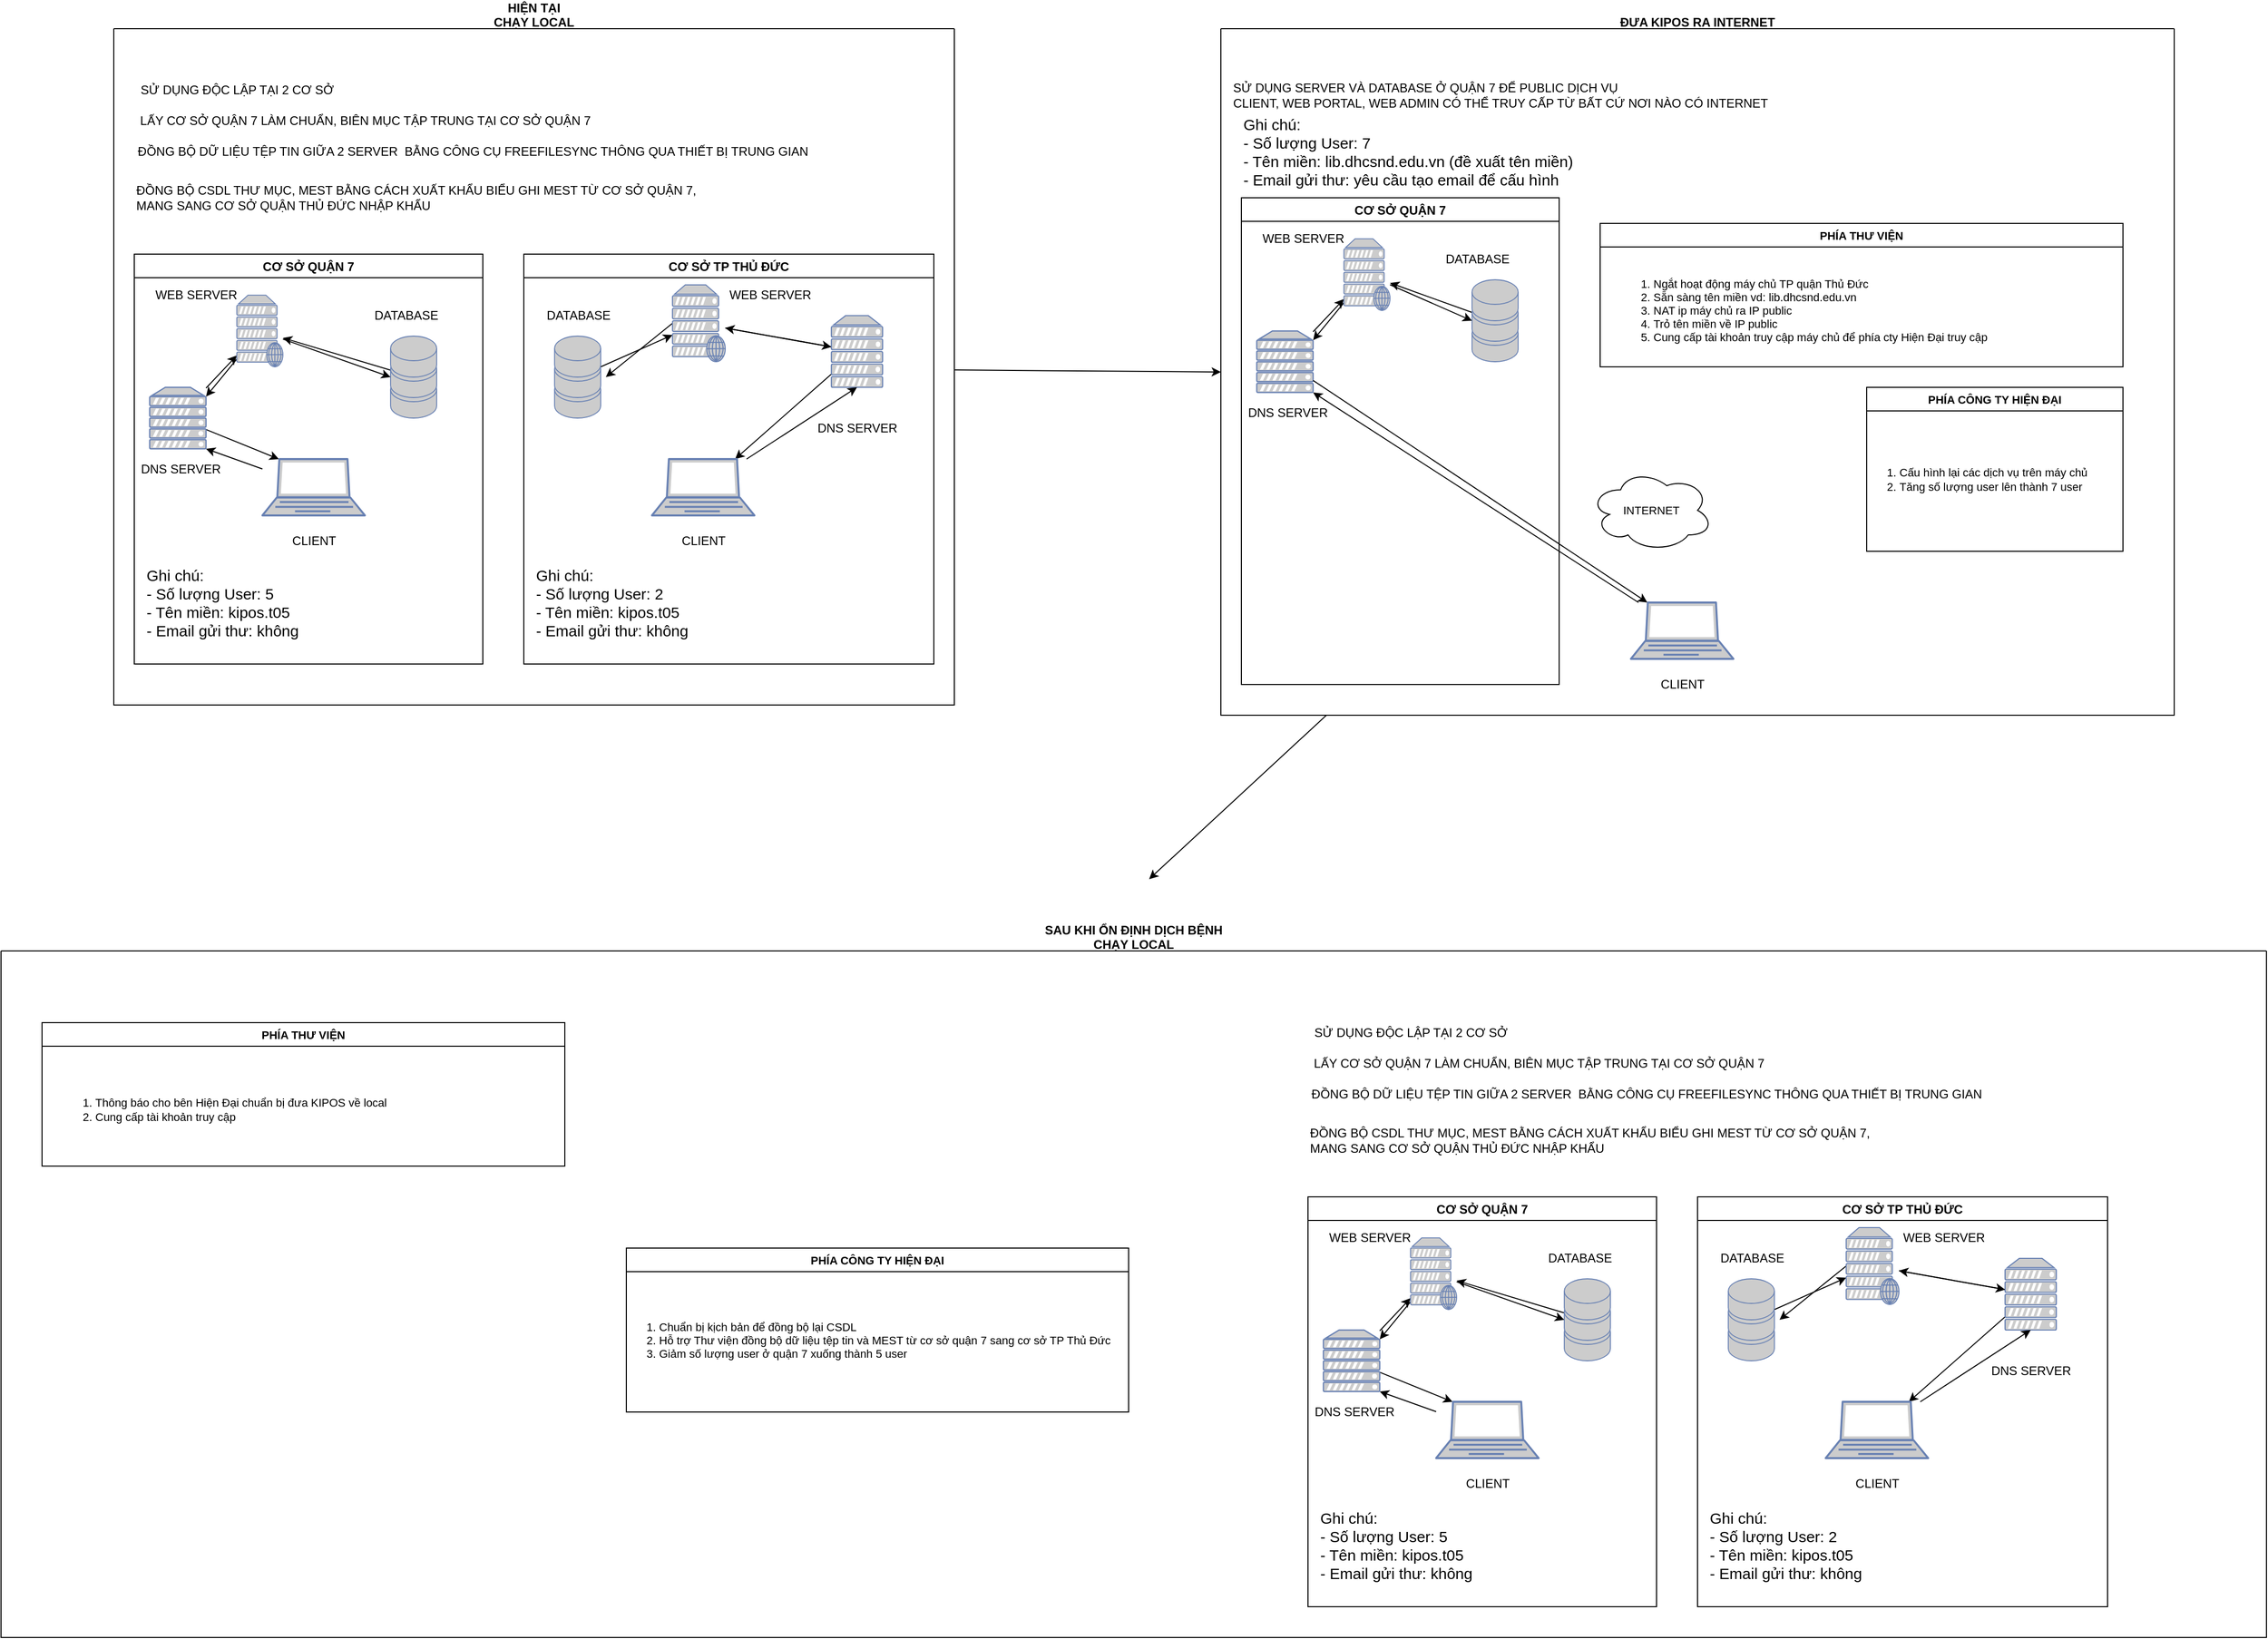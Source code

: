 <mxfile version="14.9.0" type="github">
  <diagram name="Page-1" id="2a216829-ef6e-dabb-86c1-c78162f3ba2b">
    <mxGraphModel dx="3460" dy="1930" grid="1" gridSize="10" guides="1" tooltips="1" connect="1" arrows="1" fold="1" page="1" pageScale="1" pageWidth="2336" pageHeight="1654" background="none" math="0" shadow="0">
      <root>
        <mxCell id="0" />
        <mxCell id="1" parent="0" />
        <mxCell id="NUjjfqa_huzqdR6QL24O-115" style="edgeStyle=none;rounded=0;orthogonalLoop=1;jettySize=auto;html=1;fontSize=11;entryX=0;entryY=0.5;entryDx=0;entryDy=0;" edge="1" parent="1" source="NUjjfqa_huzqdR6QL24O-2" target="NUjjfqa_huzqdR6QL24O-3">
          <mxGeometry relative="1" as="geometry">
            <mxPoint x="1170" y="530" as="targetPoint" />
          </mxGeometry>
        </mxCell>
        <mxCell id="NUjjfqa_huzqdR6QL24O-2" value="HIỆN TẠI&#xa;CHẠY LOCAL&#xa;&#xa;" style="swimlane;startSize=0;" vertex="1" parent="1">
          <mxGeometry x="140" y="70" width="820" height="660" as="geometry" />
        </mxCell>
        <mxCell id="NUjjfqa_huzqdR6QL24O-6" value="CƠ SỞ QUẬN 7" style="swimlane;" vertex="1" parent="NUjjfqa_huzqdR6QL24O-2">
          <mxGeometry x="20" y="220" width="340" height="400" as="geometry" />
        </mxCell>
        <mxCell id="NUjjfqa_huzqdR6QL24O-15" style="edgeStyle=none;rounded=0;orthogonalLoop=1;jettySize=auto;html=1;" edge="1" parent="NUjjfqa_huzqdR6QL24O-6" source="NUjjfqa_huzqdR6QL24O-9" target="NUjjfqa_huzqdR6QL24O-36">
          <mxGeometry relative="1" as="geometry" />
        </mxCell>
        <mxCell id="NUjjfqa_huzqdR6QL24O-9" value="" style="fontColor=#0066CC;verticalAlign=top;verticalLabelPosition=bottom;labelPosition=center;align=center;html=1;outlineConnect=0;fillColor=#CCCCCC;strokeColor=#6881B3;gradientColor=none;gradientDirection=north;strokeWidth=2;shape=mxgraph.networks.storage;" vertex="1" parent="NUjjfqa_huzqdR6QL24O-6">
          <mxGeometry x="250" y="80" width="45" height="80" as="geometry" />
        </mxCell>
        <mxCell id="NUjjfqa_huzqdR6QL24O-14" style="edgeStyle=none;rounded=0;orthogonalLoop=1;jettySize=auto;html=1;entryX=0;entryY=0.5;entryDx=0;entryDy=0;entryPerimeter=0;" edge="1" parent="NUjjfqa_huzqdR6QL24O-6" source="NUjjfqa_huzqdR6QL24O-36" target="NUjjfqa_huzqdR6QL24O-9">
          <mxGeometry relative="1" as="geometry" />
        </mxCell>
        <mxCell id="NUjjfqa_huzqdR6QL24O-16" style="edgeStyle=none;rounded=0;orthogonalLoop=1;jettySize=auto;html=1;entryX=0.16;entryY=0;entryDx=0;entryDy=0;entryPerimeter=0;" edge="1" parent="NUjjfqa_huzqdR6QL24O-6" source="NUjjfqa_huzqdR6QL24O-11" target="NUjjfqa_huzqdR6QL24O-13">
          <mxGeometry relative="1" as="geometry" />
        </mxCell>
        <mxCell id="NUjjfqa_huzqdR6QL24O-37" style="edgeStyle=none;rounded=0;orthogonalLoop=1;jettySize=auto;html=1;" edge="1" parent="NUjjfqa_huzqdR6QL24O-6" source="NUjjfqa_huzqdR6QL24O-11" target="NUjjfqa_huzqdR6QL24O-36">
          <mxGeometry relative="1" as="geometry" />
        </mxCell>
        <mxCell id="NUjjfqa_huzqdR6QL24O-11" value="" style="fontColor=#0066CC;verticalAlign=top;verticalLabelPosition=bottom;labelPosition=center;align=center;html=1;outlineConnect=0;fillColor=#CCCCCC;strokeColor=#6881B3;gradientColor=none;gradientDirection=north;strokeWidth=2;shape=mxgraph.networks.server;" vertex="1" parent="NUjjfqa_huzqdR6QL24O-6">
          <mxGeometry x="15" y="130" width="55" height="60" as="geometry" />
        </mxCell>
        <mxCell id="NUjjfqa_huzqdR6QL24O-17" style="edgeStyle=none;rounded=0;orthogonalLoop=1;jettySize=auto;html=1;entryX=1;entryY=1;entryDx=0;entryDy=0;entryPerimeter=0;" edge="1" parent="NUjjfqa_huzqdR6QL24O-6" source="NUjjfqa_huzqdR6QL24O-13" target="NUjjfqa_huzqdR6QL24O-11">
          <mxGeometry relative="1" as="geometry" />
        </mxCell>
        <mxCell id="NUjjfqa_huzqdR6QL24O-13" value="" style="fontColor=#0066CC;verticalAlign=top;verticalLabelPosition=bottom;labelPosition=center;align=center;html=1;outlineConnect=0;fillColor=#CCCCCC;strokeColor=#6881B3;gradientColor=none;gradientDirection=north;strokeWidth=2;shape=mxgraph.networks.laptop;" vertex="1" parent="NUjjfqa_huzqdR6QL24O-6">
          <mxGeometry x="125" y="200" width="100" height="55" as="geometry" />
        </mxCell>
        <mxCell id="NUjjfqa_huzqdR6QL24O-18" value="DNS SERVER" style="text;html=1;align=center;verticalAlign=middle;resizable=0;points=[];autosize=1;strokeColor=none;" vertex="1" parent="NUjjfqa_huzqdR6QL24O-6">
          <mxGeometry y="200" width="90" height="20" as="geometry" />
        </mxCell>
        <mxCell id="NUjjfqa_huzqdR6QL24O-19" value="DATABASE" style="text;html=1;align=center;verticalAlign=middle;resizable=0;points=[];autosize=1;strokeColor=none;" vertex="1" parent="NUjjfqa_huzqdR6QL24O-6">
          <mxGeometry x="225" y="50" width="80" height="20" as="geometry" />
        </mxCell>
        <mxCell id="NUjjfqa_huzqdR6QL24O-20" value="CLIENT" style="text;html=1;align=center;verticalAlign=middle;resizable=0;points=[];autosize=1;strokeColor=none;" vertex="1" parent="NUjjfqa_huzqdR6QL24O-6">
          <mxGeometry x="145" y="270" width="60" height="20" as="geometry" />
        </mxCell>
        <mxCell id="NUjjfqa_huzqdR6QL24O-21" value="&lt;font style=&quot;font-size: 15px&quot;&gt;Ghi chú:&lt;br&gt;- Số lượng User: 5&lt;br&gt;- Tên miền: kipos.t05&lt;br&gt;- Email gửi thư: không&lt;/font&gt;" style="text;html=1;align=left;verticalAlign=middle;resizable=0;points=[];autosize=1;strokeColor=none;" vertex="1" parent="NUjjfqa_huzqdR6QL24O-6">
          <mxGeometry x="10" y="310" width="160" height="60" as="geometry" />
        </mxCell>
        <mxCell id="NUjjfqa_huzqdR6QL24O-38" style="edgeStyle=none;rounded=0;orthogonalLoop=1;jettySize=auto;html=1;entryX=1;entryY=0.15;entryDx=0;entryDy=0;entryPerimeter=0;" edge="1" parent="NUjjfqa_huzqdR6QL24O-6" source="NUjjfqa_huzqdR6QL24O-36" target="NUjjfqa_huzqdR6QL24O-11">
          <mxGeometry relative="1" as="geometry" />
        </mxCell>
        <mxCell id="NUjjfqa_huzqdR6QL24O-36" value="" style="fontColor=#0066CC;verticalAlign=top;verticalLabelPosition=bottom;labelPosition=center;align=center;html=1;outlineConnect=0;fillColor=#CCCCCC;strokeColor=#6881B3;gradientColor=none;gradientDirection=north;strokeWidth=2;shape=mxgraph.networks.web_server;" vertex="1" parent="NUjjfqa_huzqdR6QL24O-6">
          <mxGeometry x="100" y="40" width="45" height="70" as="geometry" />
        </mxCell>
        <mxCell id="NUjjfqa_huzqdR6QL24O-39" value="WEB SERVER" style="text;html=1;align=center;verticalAlign=middle;resizable=0;points=[];autosize=1;strokeColor=none;" vertex="1" parent="NUjjfqa_huzqdR6QL24O-6">
          <mxGeometry x="10" y="30" width="100" height="20" as="geometry" />
        </mxCell>
        <mxCell id="NUjjfqa_huzqdR6QL24O-22" value="CƠ SỞ TP THỦ ĐỨC" style="swimlane;" vertex="1" parent="NUjjfqa_huzqdR6QL24O-2">
          <mxGeometry x="400" y="220" width="400" height="400" as="geometry" />
        </mxCell>
        <mxCell id="NUjjfqa_huzqdR6QL24O-34" style="edgeStyle=none;rounded=0;orthogonalLoop=1;jettySize=auto;html=1;" edge="1" parent="NUjjfqa_huzqdR6QL24O-22" source="NUjjfqa_huzqdR6QL24O-24" target="NUjjfqa_huzqdR6QL24O-41">
          <mxGeometry relative="1" as="geometry" />
        </mxCell>
        <mxCell id="NUjjfqa_huzqdR6QL24O-24" value="" style="fontColor=#0066CC;verticalAlign=top;verticalLabelPosition=bottom;labelPosition=center;align=center;html=1;outlineConnect=0;fillColor=#CCCCCC;strokeColor=#6881B3;gradientColor=none;gradientDirection=north;strokeWidth=2;shape=mxgraph.networks.storage;" vertex="1" parent="NUjjfqa_huzqdR6QL24O-22">
          <mxGeometry x="30" y="80" width="45" height="80" as="geometry" />
        </mxCell>
        <mxCell id="NUjjfqa_huzqdR6QL24O-25" style="edgeStyle=none;rounded=0;orthogonalLoop=1;jettySize=auto;html=1;exitX=0;exitY=0.5;exitDx=0;exitDy=0;exitPerimeter=0;" edge="1" parent="NUjjfqa_huzqdR6QL24O-22" source="NUjjfqa_huzqdR6QL24O-41">
          <mxGeometry relative="1" as="geometry">
            <mxPoint x="80" y="120" as="targetPoint" />
          </mxGeometry>
        </mxCell>
        <mxCell id="NUjjfqa_huzqdR6QL24O-26" style="edgeStyle=none;rounded=0;orthogonalLoop=1;jettySize=auto;html=1;" edge="1" parent="NUjjfqa_huzqdR6QL24O-22" source="NUjjfqa_huzqdR6QL24O-27" target="NUjjfqa_huzqdR6QL24O-29">
          <mxGeometry relative="1" as="geometry" />
        </mxCell>
        <mxCell id="NUjjfqa_huzqdR6QL24O-43" style="edgeStyle=none;rounded=0;orthogonalLoop=1;jettySize=auto;html=1;" edge="1" parent="NUjjfqa_huzqdR6QL24O-22" source="NUjjfqa_huzqdR6QL24O-27" target="NUjjfqa_huzqdR6QL24O-41">
          <mxGeometry relative="1" as="geometry" />
        </mxCell>
        <mxCell id="NUjjfqa_huzqdR6QL24O-27" value="" style="fontColor=#0066CC;verticalAlign=top;verticalLabelPosition=bottom;labelPosition=center;align=center;html=1;outlineConnect=0;fillColor=#CCCCCC;strokeColor=#6881B3;gradientColor=none;gradientDirection=north;strokeWidth=2;shape=mxgraph.networks.server;" vertex="1" parent="NUjjfqa_huzqdR6QL24O-22">
          <mxGeometry x="300" y="60" width="50" height="70" as="geometry" />
        </mxCell>
        <mxCell id="NUjjfqa_huzqdR6QL24O-28" style="edgeStyle=none;rounded=0;orthogonalLoop=1;jettySize=auto;html=1;entryX=0.5;entryY=1;entryDx=0;entryDy=0;entryPerimeter=0;" edge="1" parent="NUjjfqa_huzqdR6QL24O-22" source="NUjjfqa_huzqdR6QL24O-29" target="NUjjfqa_huzqdR6QL24O-27">
          <mxGeometry relative="1" as="geometry" />
        </mxCell>
        <mxCell id="NUjjfqa_huzqdR6QL24O-29" value="" style="fontColor=#0066CC;verticalAlign=top;verticalLabelPosition=bottom;labelPosition=center;align=center;html=1;outlineConnect=0;fillColor=#CCCCCC;strokeColor=#6881B3;gradientColor=none;gradientDirection=north;strokeWidth=2;shape=mxgraph.networks.laptop;" vertex="1" parent="NUjjfqa_huzqdR6QL24O-22">
          <mxGeometry x="125" y="200" width="100" height="55" as="geometry" />
        </mxCell>
        <mxCell id="NUjjfqa_huzqdR6QL24O-30" value="DNS SERVER" style="text;html=1;align=center;verticalAlign=middle;resizable=0;points=[];autosize=1;strokeColor=none;" vertex="1" parent="NUjjfqa_huzqdR6QL24O-22">
          <mxGeometry x="280" y="160" width="90" height="20" as="geometry" />
        </mxCell>
        <mxCell id="NUjjfqa_huzqdR6QL24O-31" value="DATABASE" style="text;html=1;align=center;verticalAlign=middle;resizable=0;points=[];autosize=1;strokeColor=none;" vertex="1" parent="NUjjfqa_huzqdR6QL24O-22">
          <mxGeometry x="12.5" y="50" width="80" height="20" as="geometry" />
        </mxCell>
        <mxCell id="NUjjfqa_huzqdR6QL24O-32" value="CLIENT" style="text;html=1;align=center;verticalAlign=middle;resizable=0;points=[];autosize=1;strokeColor=none;" vertex="1" parent="NUjjfqa_huzqdR6QL24O-22">
          <mxGeometry x="145" y="270" width="60" height="20" as="geometry" />
        </mxCell>
        <mxCell id="NUjjfqa_huzqdR6QL24O-33" value="&lt;font style=&quot;font-size: 15px&quot;&gt;Ghi chú:&lt;br&gt;- Số lượng User: 2&lt;br&gt;- Tên miền: kipos.t05&lt;br&gt;- Email gửi thư: không&lt;/font&gt;" style="text;html=1;align=left;verticalAlign=middle;resizable=0;points=[];autosize=1;strokeColor=none;" vertex="1" parent="NUjjfqa_huzqdR6QL24O-22">
          <mxGeometry x="10" y="310" width="160" height="60" as="geometry" />
        </mxCell>
        <mxCell id="NUjjfqa_huzqdR6QL24O-42" style="edgeStyle=none;rounded=0;orthogonalLoop=1;jettySize=auto;html=1;" edge="1" parent="NUjjfqa_huzqdR6QL24O-22" source="NUjjfqa_huzqdR6QL24O-41" target="NUjjfqa_huzqdR6QL24O-27">
          <mxGeometry relative="1" as="geometry" />
        </mxCell>
        <mxCell id="NUjjfqa_huzqdR6QL24O-41" value="" style="fontColor=#0066CC;verticalAlign=top;verticalLabelPosition=bottom;labelPosition=center;align=center;html=1;outlineConnect=0;fillColor=#CCCCCC;strokeColor=#6881B3;gradientColor=none;gradientDirection=north;strokeWidth=2;shape=mxgraph.networks.web_server;" vertex="1" parent="NUjjfqa_huzqdR6QL24O-22">
          <mxGeometry x="145" y="30" width="51.5" height="75" as="geometry" />
        </mxCell>
        <mxCell id="NUjjfqa_huzqdR6QL24O-44" value="WEB SERVER" style="text;html=1;align=center;verticalAlign=middle;resizable=0;points=[];autosize=1;strokeColor=none;" vertex="1" parent="NUjjfqa_huzqdR6QL24O-22">
          <mxGeometry x="190" y="30" width="100" height="20" as="geometry" />
        </mxCell>
        <mxCell id="NUjjfqa_huzqdR6QL24O-35" value="SỬ DỤNG ĐỘC LẬP TẠI 2 CƠ SỞ" style="text;html=1;align=center;verticalAlign=middle;resizable=0;points=[];autosize=1;strokeColor=none;" vertex="1" parent="NUjjfqa_huzqdR6QL24O-2">
          <mxGeometry x="20" y="50" width="200" height="20" as="geometry" />
        </mxCell>
        <mxCell id="NUjjfqa_huzqdR6QL24O-45" value="ĐỒNG BỘ DỮ LIỆU TỆP TIN GIỮA 2 SERVER&amp;nbsp; BẰNG CÔNG CỤ FREEFILESYNC THÔNG QUA THIẾT BỊ TRUNG GIAN" style="text;html=1;align=center;verticalAlign=middle;resizable=0;points=[];autosize=1;strokeColor=none;" vertex="1" parent="NUjjfqa_huzqdR6QL24O-2">
          <mxGeometry x="15" y="110" width="670" height="20" as="geometry" />
        </mxCell>
        <mxCell id="NUjjfqa_huzqdR6QL24O-49" value="LẤY CƠ SỞ QUẬN 7 LÀM CHUẨN, BIÊN MỤC TẬP TRUNG TẠI CƠ SỞ QUẬN 7" style="text;html=1;align=center;verticalAlign=middle;resizable=0;points=[];autosize=1;strokeColor=none;" vertex="1" parent="NUjjfqa_huzqdR6QL24O-2">
          <mxGeometry x="20" y="80" width="450" height="20" as="geometry" />
        </mxCell>
        <mxCell id="NUjjfqa_huzqdR6QL24O-46" value="ĐỒNG BỘ CSDL THƯ MỤC, MEST BẰNG CÁCH XUẤT KHẨU BIỂU GHI MEST TỪ CƠ SỞ QUẬN 7,&lt;br&gt;MANG SANG CƠ SỞ QUẬN THỦ ĐỨC NHẬP KHẨU" style="text;html=1;align=left;verticalAlign=middle;resizable=0;points=[];autosize=1;strokeColor=none;" vertex="1" parent="NUjjfqa_huzqdR6QL24O-2">
          <mxGeometry x="20" y="150" width="560" height="30" as="geometry" />
        </mxCell>
        <mxCell id="NUjjfqa_huzqdR6QL24O-116" style="edgeStyle=none;rounded=0;orthogonalLoop=1;jettySize=auto;html=1;fontSize=11;" edge="1" parent="1" source="NUjjfqa_huzqdR6QL24O-3">
          <mxGeometry relative="1" as="geometry">
            <mxPoint x="1150" y="900" as="targetPoint" />
          </mxGeometry>
        </mxCell>
        <mxCell id="NUjjfqa_huzqdR6QL24O-3" value="ĐƯA KIPOS RA INTERNET&#xa;" style="swimlane;startSize=0;" vertex="1" parent="1">
          <mxGeometry x="1220" y="70" width="930" height="670" as="geometry" />
        </mxCell>
        <mxCell id="NUjjfqa_huzqdR6QL24O-50" value="SỬ DỤNG SERVER VÀ DATABASE Ở QUẬN 7 ĐỂ PUBLIC DỊCH VỤ&lt;br&gt;CLIENT, WEB PORTAL, WEB ADMIN CÓ THỂ TRUY CẤP TỪ BẤT CỨ NƠI NÀO CÓ INTERNET" style="text;html=1;align=left;verticalAlign=middle;resizable=0;points=[];autosize=1;strokeColor=none;" vertex="1" parent="NUjjfqa_huzqdR6QL24O-3">
          <mxGeometry x="10" y="50" width="540" height="30" as="geometry" />
        </mxCell>
        <mxCell id="NUjjfqa_huzqdR6QL24O-51" value="CƠ SỞ QUẬN 7" style="swimlane;" vertex="1" parent="NUjjfqa_huzqdR6QL24O-3">
          <mxGeometry x="20" y="165" width="310" height="475" as="geometry" />
        </mxCell>
        <mxCell id="NUjjfqa_huzqdR6QL24O-52" style="edgeStyle=none;rounded=0;orthogonalLoop=1;jettySize=auto;html=1;" edge="1" parent="NUjjfqa_huzqdR6QL24O-51" source="NUjjfqa_huzqdR6QL24O-53" target="NUjjfqa_huzqdR6QL24O-65">
          <mxGeometry relative="1" as="geometry" />
        </mxCell>
        <mxCell id="NUjjfqa_huzqdR6QL24O-53" value="" style="fontColor=#0066CC;verticalAlign=top;verticalLabelPosition=bottom;labelPosition=center;align=center;html=1;outlineConnect=0;fillColor=#CCCCCC;strokeColor=#6881B3;gradientColor=none;gradientDirection=north;strokeWidth=2;shape=mxgraph.networks.storage;" vertex="1" parent="NUjjfqa_huzqdR6QL24O-51">
          <mxGeometry x="225" y="80" width="45" height="80" as="geometry" />
        </mxCell>
        <mxCell id="NUjjfqa_huzqdR6QL24O-54" style="edgeStyle=none;rounded=0;orthogonalLoop=1;jettySize=auto;html=1;entryX=0;entryY=0.5;entryDx=0;entryDy=0;entryPerimeter=0;" edge="1" parent="NUjjfqa_huzqdR6QL24O-51" source="NUjjfqa_huzqdR6QL24O-65" target="NUjjfqa_huzqdR6QL24O-53">
          <mxGeometry relative="1" as="geometry" />
        </mxCell>
        <mxCell id="NUjjfqa_huzqdR6QL24O-56" style="edgeStyle=none;rounded=0;orthogonalLoop=1;jettySize=auto;html=1;" edge="1" parent="NUjjfqa_huzqdR6QL24O-51" source="NUjjfqa_huzqdR6QL24O-57" target="NUjjfqa_huzqdR6QL24O-65">
          <mxGeometry relative="1" as="geometry" />
        </mxCell>
        <mxCell id="NUjjfqa_huzqdR6QL24O-57" value="" style="fontColor=#0066CC;verticalAlign=top;verticalLabelPosition=bottom;labelPosition=center;align=center;html=1;outlineConnect=0;fillColor=#CCCCCC;strokeColor=#6881B3;gradientColor=none;gradientDirection=north;strokeWidth=2;shape=mxgraph.networks.server;" vertex="1" parent="NUjjfqa_huzqdR6QL24O-51">
          <mxGeometry x="15" y="130" width="55" height="60" as="geometry" />
        </mxCell>
        <mxCell id="NUjjfqa_huzqdR6QL24O-60" value="DNS SERVER" style="text;html=1;align=center;verticalAlign=middle;resizable=0;points=[];autosize=1;strokeColor=none;" vertex="1" parent="NUjjfqa_huzqdR6QL24O-51">
          <mxGeometry y="200" width="90" height="20" as="geometry" />
        </mxCell>
        <mxCell id="NUjjfqa_huzqdR6QL24O-61" value="DATABASE" style="text;html=1;align=center;verticalAlign=middle;resizable=0;points=[];autosize=1;strokeColor=none;" vertex="1" parent="NUjjfqa_huzqdR6QL24O-51">
          <mxGeometry x="190" y="50" width="80" height="20" as="geometry" />
        </mxCell>
        <mxCell id="NUjjfqa_huzqdR6QL24O-64" style="edgeStyle=none;rounded=0;orthogonalLoop=1;jettySize=auto;html=1;entryX=1;entryY=0.15;entryDx=0;entryDy=0;entryPerimeter=0;" edge="1" parent="NUjjfqa_huzqdR6QL24O-51" source="NUjjfqa_huzqdR6QL24O-65" target="NUjjfqa_huzqdR6QL24O-57">
          <mxGeometry relative="1" as="geometry" />
        </mxCell>
        <mxCell id="NUjjfqa_huzqdR6QL24O-65" value="" style="fontColor=#0066CC;verticalAlign=top;verticalLabelPosition=bottom;labelPosition=center;align=center;html=1;outlineConnect=0;fillColor=#CCCCCC;strokeColor=#6881B3;gradientColor=none;gradientDirection=north;strokeWidth=2;shape=mxgraph.networks.web_server;" vertex="1" parent="NUjjfqa_huzqdR6QL24O-51">
          <mxGeometry x="100" y="40" width="45" height="70" as="geometry" />
        </mxCell>
        <mxCell id="NUjjfqa_huzqdR6QL24O-66" value="WEB SERVER" style="text;html=1;align=center;verticalAlign=middle;resizable=0;points=[];autosize=1;strokeColor=none;" vertex="1" parent="NUjjfqa_huzqdR6QL24O-51">
          <mxGeometry x="10" y="30" width="100" height="20" as="geometry" />
        </mxCell>
        <mxCell id="NUjjfqa_huzqdR6QL24O-59" value="" style="fontColor=#0066CC;verticalAlign=top;verticalLabelPosition=bottom;labelPosition=center;align=center;html=1;outlineConnect=0;fillColor=#CCCCCC;strokeColor=#6881B3;gradientColor=none;gradientDirection=north;strokeWidth=2;shape=mxgraph.networks.laptop;" vertex="1" parent="NUjjfqa_huzqdR6QL24O-3">
          <mxGeometry x="400" y="560" width="100" height="55" as="geometry" />
        </mxCell>
        <mxCell id="NUjjfqa_huzqdR6QL24O-55" style="edgeStyle=none;rounded=0;orthogonalLoop=1;jettySize=auto;html=1;entryX=0.16;entryY=0;entryDx=0;entryDy=0;entryPerimeter=0;" edge="1" parent="NUjjfqa_huzqdR6QL24O-3" source="NUjjfqa_huzqdR6QL24O-57" target="NUjjfqa_huzqdR6QL24O-59">
          <mxGeometry relative="1" as="geometry" />
        </mxCell>
        <mxCell id="NUjjfqa_huzqdR6QL24O-58" style="edgeStyle=none;rounded=0;orthogonalLoop=1;jettySize=auto;html=1;entryX=1;entryY=1;entryDx=0;entryDy=0;entryPerimeter=0;" edge="1" parent="NUjjfqa_huzqdR6QL24O-3" source="NUjjfqa_huzqdR6QL24O-59" target="NUjjfqa_huzqdR6QL24O-57">
          <mxGeometry relative="1" as="geometry" />
        </mxCell>
        <mxCell id="NUjjfqa_huzqdR6QL24O-62" value="CLIENT" style="text;html=1;align=center;verticalAlign=middle;resizable=0;points=[];autosize=1;strokeColor=none;" vertex="1" parent="NUjjfqa_huzqdR6QL24O-3">
          <mxGeometry x="420" y="630" width="60" height="20" as="geometry" />
        </mxCell>
        <mxCell id="NUjjfqa_huzqdR6QL24O-63" value="&lt;font style=&quot;font-size: 15px&quot;&gt;Ghi chú:&lt;br&gt;- Số lượng User: 7&lt;br&gt;- Tên miền: lib.dhcsnd.edu.vn (đề xuất tên miền)&lt;br&gt;- Email gửi thư: yêu cầu tạo email để cấu hình&lt;/font&gt;" style="text;html=1;align=left;verticalAlign=middle;resizable=0;points=[];autosize=1;strokeColor=none;" vertex="1" parent="NUjjfqa_huzqdR6QL24O-3">
          <mxGeometry x="20" y="90" width="340" height="60" as="geometry" />
        </mxCell>
        <mxCell id="NUjjfqa_huzqdR6QL24O-87" value="PHÍA THƯ VIỆN" style="swimlane;fontSize=11;" vertex="1" parent="NUjjfqa_huzqdR6QL24O-3">
          <mxGeometry x="370" y="190" width="510" height="140" as="geometry" />
        </mxCell>
        <mxCell id="NUjjfqa_huzqdR6QL24O-88" value="&lt;ol&gt;&lt;li&gt;Ngắt hoạt động máy chủ TP quận Thủ Đức&lt;/li&gt;&lt;li&gt;Sẵn sàng tên miền vd: lib.dhcsnd.edu.vn&lt;/li&gt;&lt;li&gt;NAT ip máy chủ ra IP public&lt;/li&gt;&lt;li&gt;Trỏ tên miền về IP public&lt;/li&gt;&lt;li&gt;Cung cấp tài khoản truy cập máy chủ để phía cty Hiện Đại truy cập&lt;/li&gt;&lt;/ol&gt;" style="text;html=1;align=left;verticalAlign=middle;resizable=0;points=[];autosize=1;strokeColor=none;fontSize=11;" vertex="1" parent="NUjjfqa_huzqdR6QL24O-87">
          <mxGeometry x="10" y="40" width="380" height="90" as="geometry" />
        </mxCell>
        <mxCell id="NUjjfqa_huzqdR6QL24O-114" value="INTERNET" style="ellipse;shape=cloud;whiteSpace=wrap;html=1;fontSize=11;" vertex="1" parent="NUjjfqa_huzqdR6QL24O-3">
          <mxGeometry x="360" y="430" width="120" height="80" as="geometry" />
        </mxCell>
        <mxCell id="NUjjfqa_huzqdR6QL24O-110" value="PHÍA CÔNG TY HIỆN ĐẠI" style="swimlane;fontSize=11;" vertex="1" parent="NUjjfqa_huzqdR6QL24O-3">
          <mxGeometry x="630" y="350" width="250" height="160" as="geometry" />
        </mxCell>
        <mxCell id="NUjjfqa_huzqdR6QL24O-112" value="" style="group" vertex="1" connectable="0" parent="NUjjfqa_huzqdR6QL24O-110">
          <mxGeometry x="-20" y="20" width="250" height="140" as="geometry" />
        </mxCell>
        <mxCell id="NUjjfqa_huzqdR6QL24O-111" value="&lt;ol&gt;&lt;li&gt;Cấu hình lại các dịch vụ trên máy chủ&lt;/li&gt;&lt;li&gt;Tăng số lượng user lên thành 7 user&lt;/li&gt;&lt;/ol&gt;" style="text;html=1;align=left;verticalAlign=middle;resizable=0;points=[];autosize=1;strokeColor=none;fontSize=11;" vertex="1" parent="NUjjfqa_huzqdR6QL24O-112">
          <mxGeometry x="10" y="45" width="240" height="50" as="geometry" />
        </mxCell>
        <mxCell id="NUjjfqa_huzqdR6QL24O-4" value="SAU KHI ỔN ĐỊNH DỊCH BỆNH&#xa;CHẠY LOCAL&#xa;&#xa;" style="swimlane;startSize=0;" vertex="1" parent="1">
          <mxGeometry x="30" y="970" width="2210" height="670" as="geometry" />
        </mxCell>
        <mxCell id="NUjjfqa_huzqdR6QL24O-117" value="CƠ SỞ QUẬN 7" style="swimlane;" vertex="1" parent="NUjjfqa_huzqdR6QL24O-4">
          <mxGeometry x="1275" y="240" width="340" height="400" as="geometry" />
        </mxCell>
        <mxCell id="NUjjfqa_huzqdR6QL24O-118" style="edgeStyle=none;rounded=0;orthogonalLoop=1;jettySize=auto;html=1;" edge="1" parent="NUjjfqa_huzqdR6QL24O-117" source="NUjjfqa_huzqdR6QL24O-119" target="NUjjfqa_huzqdR6QL24O-131">
          <mxGeometry relative="1" as="geometry" />
        </mxCell>
        <mxCell id="NUjjfqa_huzqdR6QL24O-119" value="" style="fontColor=#0066CC;verticalAlign=top;verticalLabelPosition=bottom;labelPosition=center;align=center;html=1;outlineConnect=0;fillColor=#CCCCCC;strokeColor=#6881B3;gradientColor=none;gradientDirection=north;strokeWidth=2;shape=mxgraph.networks.storage;" vertex="1" parent="NUjjfqa_huzqdR6QL24O-117">
          <mxGeometry x="250" y="80" width="45" height="80" as="geometry" />
        </mxCell>
        <mxCell id="NUjjfqa_huzqdR6QL24O-120" style="edgeStyle=none;rounded=0;orthogonalLoop=1;jettySize=auto;html=1;entryX=0;entryY=0.5;entryDx=0;entryDy=0;entryPerimeter=0;" edge="1" parent="NUjjfqa_huzqdR6QL24O-117" source="NUjjfqa_huzqdR6QL24O-131" target="NUjjfqa_huzqdR6QL24O-119">
          <mxGeometry relative="1" as="geometry" />
        </mxCell>
        <mxCell id="NUjjfqa_huzqdR6QL24O-121" style="edgeStyle=none;rounded=0;orthogonalLoop=1;jettySize=auto;html=1;entryX=0.16;entryY=0;entryDx=0;entryDy=0;entryPerimeter=0;" edge="1" parent="NUjjfqa_huzqdR6QL24O-117" source="NUjjfqa_huzqdR6QL24O-123" target="NUjjfqa_huzqdR6QL24O-125">
          <mxGeometry relative="1" as="geometry" />
        </mxCell>
        <mxCell id="NUjjfqa_huzqdR6QL24O-122" style="edgeStyle=none;rounded=0;orthogonalLoop=1;jettySize=auto;html=1;" edge="1" parent="NUjjfqa_huzqdR6QL24O-117" source="NUjjfqa_huzqdR6QL24O-123" target="NUjjfqa_huzqdR6QL24O-131">
          <mxGeometry relative="1" as="geometry" />
        </mxCell>
        <mxCell id="NUjjfqa_huzqdR6QL24O-123" value="" style="fontColor=#0066CC;verticalAlign=top;verticalLabelPosition=bottom;labelPosition=center;align=center;html=1;outlineConnect=0;fillColor=#CCCCCC;strokeColor=#6881B3;gradientColor=none;gradientDirection=north;strokeWidth=2;shape=mxgraph.networks.server;" vertex="1" parent="NUjjfqa_huzqdR6QL24O-117">
          <mxGeometry x="15" y="130" width="55" height="60" as="geometry" />
        </mxCell>
        <mxCell id="NUjjfqa_huzqdR6QL24O-124" style="edgeStyle=none;rounded=0;orthogonalLoop=1;jettySize=auto;html=1;entryX=1;entryY=1;entryDx=0;entryDy=0;entryPerimeter=0;" edge="1" parent="NUjjfqa_huzqdR6QL24O-117" source="NUjjfqa_huzqdR6QL24O-125" target="NUjjfqa_huzqdR6QL24O-123">
          <mxGeometry relative="1" as="geometry" />
        </mxCell>
        <mxCell id="NUjjfqa_huzqdR6QL24O-125" value="" style="fontColor=#0066CC;verticalAlign=top;verticalLabelPosition=bottom;labelPosition=center;align=center;html=1;outlineConnect=0;fillColor=#CCCCCC;strokeColor=#6881B3;gradientColor=none;gradientDirection=north;strokeWidth=2;shape=mxgraph.networks.laptop;" vertex="1" parent="NUjjfqa_huzqdR6QL24O-117">
          <mxGeometry x="125" y="200" width="100" height="55" as="geometry" />
        </mxCell>
        <mxCell id="NUjjfqa_huzqdR6QL24O-126" value="DNS SERVER" style="text;html=1;align=center;verticalAlign=middle;resizable=0;points=[];autosize=1;strokeColor=none;" vertex="1" parent="NUjjfqa_huzqdR6QL24O-117">
          <mxGeometry y="200" width="90" height="20" as="geometry" />
        </mxCell>
        <mxCell id="NUjjfqa_huzqdR6QL24O-127" value="DATABASE" style="text;html=1;align=center;verticalAlign=middle;resizable=0;points=[];autosize=1;strokeColor=none;" vertex="1" parent="NUjjfqa_huzqdR6QL24O-117">
          <mxGeometry x="225" y="50" width="80" height="20" as="geometry" />
        </mxCell>
        <mxCell id="NUjjfqa_huzqdR6QL24O-128" value="CLIENT" style="text;html=1;align=center;verticalAlign=middle;resizable=0;points=[];autosize=1;strokeColor=none;" vertex="1" parent="NUjjfqa_huzqdR6QL24O-117">
          <mxGeometry x="145" y="270" width="60" height="20" as="geometry" />
        </mxCell>
        <mxCell id="NUjjfqa_huzqdR6QL24O-129" value="&lt;font style=&quot;font-size: 15px&quot;&gt;Ghi chú:&lt;br&gt;- Số lượng User: 5&lt;br&gt;- Tên miền: kipos.t05&lt;br&gt;- Email gửi thư: không&lt;/font&gt;" style="text;html=1;align=left;verticalAlign=middle;resizable=0;points=[];autosize=1;strokeColor=none;" vertex="1" parent="NUjjfqa_huzqdR6QL24O-117">
          <mxGeometry x="10" y="310" width="160" height="60" as="geometry" />
        </mxCell>
        <mxCell id="NUjjfqa_huzqdR6QL24O-130" style="edgeStyle=none;rounded=0;orthogonalLoop=1;jettySize=auto;html=1;entryX=1;entryY=0.15;entryDx=0;entryDy=0;entryPerimeter=0;" edge="1" parent="NUjjfqa_huzqdR6QL24O-117" source="NUjjfqa_huzqdR6QL24O-131" target="NUjjfqa_huzqdR6QL24O-123">
          <mxGeometry relative="1" as="geometry" />
        </mxCell>
        <mxCell id="NUjjfqa_huzqdR6QL24O-131" value="" style="fontColor=#0066CC;verticalAlign=top;verticalLabelPosition=bottom;labelPosition=center;align=center;html=1;outlineConnect=0;fillColor=#CCCCCC;strokeColor=#6881B3;gradientColor=none;gradientDirection=north;strokeWidth=2;shape=mxgraph.networks.web_server;" vertex="1" parent="NUjjfqa_huzqdR6QL24O-117">
          <mxGeometry x="100" y="40" width="45" height="70" as="geometry" />
        </mxCell>
        <mxCell id="NUjjfqa_huzqdR6QL24O-132" value="WEB SERVER" style="text;html=1;align=center;verticalAlign=middle;resizable=0;points=[];autosize=1;strokeColor=none;" vertex="1" parent="NUjjfqa_huzqdR6QL24O-117">
          <mxGeometry x="10" y="30" width="100" height="20" as="geometry" />
        </mxCell>
        <mxCell id="NUjjfqa_huzqdR6QL24O-133" value="CƠ SỞ TP THỦ ĐỨC" style="swimlane;" vertex="1" parent="NUjjfqa_huzqdR6QL24O-4">
          <mxGeometry x="1655" y="240" width="400" height="400" as="geometry" />
        </mxCell>
        <mxCell id="NUjjfqa_huzqdR6QL24O-134" style="edgeStyle=none;rounded=0;orthogonalLoop=1;jettySize=auto;html=1;" edge="1" parent="NUjjfqa_huzqdR6QL24O-133" source="NUjjfqa_huzqdR6QL24O-135" target="NUjjfqa_huzqdR6QL24O-147">
          <mxGeometry relative="1" as="geometry" />
        </mxCell>
        <mxCell id="NUjjfqa_huzqdR6QL24O-135" value="" style="fontColor=#0066CC;verticalAlign=top;verticalLabelPosition=bottom;labelPosition=center;align=center;html=1;outlineConnect=0;fillColor=#CCCCCC;strokeColor=#6881B3;gradientColor=none;gradientDirection=north;strokeWidth=2;shape=mxgraph.networks.storage;" vertex="1" parent="NUjjfqa_huzqdR6QL24O-133">
          <mxGeometry x="30" y="80" width="45" height="80" as="geometry" />
        </mxCell>
        <mxCell id="NUjjfqa_huzqdR6QL24O-136" style="edgeStyle=none;rounded=0;orthogonalLoop=1;jettySize=auto;html=1;exitX=0;exitY=0.5;exitDx=0;exitDy=0;exitPerimeter=0;" edge="1" parent="NUjjfqa_huzqdR6QL24O-133" source="NUjjfqa_huzqdR6QL24O-147">
          <mxGeometry relative="1" as="geometry">
            <mxPoint x="80" y="120" as="targetPoint" />
          </mxGeometry>
        </mxCell>
        <mxCell id="NUjjfqa_huzqdR6QL24O-137" style="edgeStyle=none;rounded=0;orthogonalLoop=1;jettySize=auto;html=1;" edge="1" parent="NUjjfqa_huzqdR6QL24O-133" source="NUjjfqa_huzqdR6QL24O-139" target="NUjjfqa_huzqdR6QL24O-141">
          <mxGeometry relative="1" as="geometry" />
        </mxCell>
        <mxCell id="NUjjfqa_huzqdR6QL24O-138" style="edgeStyle=none;rounded=0;orthogonalLoop=1;jettySize=auto;html=1;" edge="1" parent="NUjjfqa_huzqdR6QL24O-133" source="NUjjfqa_huzqdR6QL24O-139" target="NUjjfqa_huzqdR6QL24O-147">
          <mxGeometry relative="1" as="geometry" />
        </mxCell>
        <mxCell id="NUjjfqa_huzqdR6QL24O-139" value="" style="fontColor=#0066CC;verticalAlign=top;verticalLabelPosition=bottom;labelPosition=center;align=center;html=1;outlineConnect=0;fillColor=#CCCCCC;strokeColor=#6881B3;gradientColor=none;gradientDirection=north;strokeWidth=2;shape=mxgraph.networks.server;" vertex="1" parent="NUjjfqa_huzqdR6QL24O-133">
          <mxGeometry x="300" y="60" width="50" height="70" as="geometry" />
        </mxCell>
        <mxCell id="NUjjfqa_huzqdR6QL24O-140" style="edgeStyle=none;rounded=0;orthogonalLoop=1;jettySize=auto;html=1;entryX=0.5;entryY=1;entryDx=0;entryDy=0;entryPerimeter=0;" edge="1" parent="NUjjfqa_huzqdR6QL24O-133" source="NUjjfqa_huzqdR6QL24O-141" target="NUjjfqa_huzqdR6QL24O-139">
          <mxGeometry relative="1" as="geometry" />
        </mxCell>
        <mxCell id="NUjjfqa_huzqdR6QL24O-141" value="" style="fontColor=#0066CC;verticalAlign=top;verticalLabelPosition=bottom;labelPosition=center;align=center;html=1;outlineConnect=0;fillColor=#CCCCCC;strokeColor=#6881B3;gradientColor=none;gradientDirection=north;strokeWidth=2;shape=mxgraph.networks.laptop;" vertex="1" parent="NUjjfqa_huzqdR6QL24O-133">
          <mxGeometry x="125" y="200" width="100" height="55" as="geometry" />
        </mxCell>
        <mxCell id="NUjjfqa_huzqdR6QL24O-142" value="DNS SERVER" style="text;html=1;align=center;verticalAlign=middle;resizable=0;points=[];autosize=1;strokeColor=none;" vertex="1" parent="NUjjfqa_huzqdR6QL24O-133">
          <mxGeometry x="280" y="160" width="90" height="20" as="geometry" />
        </mxCell>
        <mxCell id="NUjjfqa_huzqdR6QL24O-143" value="DATABASE" style="text;html=1;align=center;verticalAlign=middle;resizable=0;points=[];autosize=1;strokeColor=none;" vertex="1" parent="NUjjfqa_huzqdR6QL24O-133">
          <mxGeometry x="12.5" y="50" width="80" height="20" as="geometry" />
        </mxCell>
        <mxCell id="NUjjfqa_huzqdR6QL24O-144" value="CLIENT" style="text;html=1;align=center;verticalAlign=middle;resizable=0;points=[];autosize=1;strokeColor=none;" vertex="1" parent="NUjjfqa_huzqdR6QL24O-133">
          <mxGeometry x="145" y="270" width="60" height="20" as="geometry" />
        </mxCell>
        <mxCell id="NUjjfqa_huzqdR6QL24O-145" value="&lt;font style=&quot;font-size: 15px&quot;&gt;Ghi chú:&lt;br&gt;- Số lượng User: 2&lt;br&gt;- Tên miền: kipos.t05&lt;br&gt;- Email gửi thư: không&lt;/font&gt;" style="text;html=1;align=left;verticalAlign=middle;resizable=0;points=[];autosize=1;strokeColor=none;" vertex="1" parent="NUjjfqa_huzqdR6QL24O-133">
          <mxGeometry x="10" y="310" width="160" height="60" as="geometry" />
        </mxCell>
        <mxCell id="NUjjfqa_huzqdR6QL24O-146" style="edgeStyle=none;rounded=0;orthogonalLoop=1;jettySize=auto;html=1;" edge="1" parent="NUjjfqa_huzqdR6QL24O-133" source="NUjjfqa_huzqdR6QL24O-147" target="NUjjfqa_huzqdR6QL24O-139">
          <mxGeometry relative="1" as="geometry" />
        </mxCell>
        <mxCell id="NUjjfqa_huzqdR6QL24O-147" value="" style="fontColor=#0066CC;verticalAlign=top;verticalLabelPosition=bottom;labelPosition=center;align=center;html=1;outlineConnect=0;fillColor=#CCCCCC;strokeColor=#6881B3;gradientColor=none;gradientDirection=north;strokeWidth=2;shape=mxgraph.networks.web_server;" vertex="1" parent="NUjjfqa_huzqdR6QL24O-133">
          <mxGeometry x="145" y="30" width="51.5" height="75" as="geometry" />
        </mxCell>
        <mxCell id="NUjjfqa_huzqdR6QL24O-148" value="WEB SERVER" style="text;html=1;align=center;verticalAlign=middle;resizable=0;points=[];autosize=1;strokeColor=none;" vertex="1" parent="NUjjfqa_huzqdR6QL24O-133">
          <mxGeometry x="190" y="30" width="100" height="20" as="geometry" />
        </mxCell>
        <mxCell id="NUjjfqa_huzqdR6QL24O-149" value="SỬ DỤNG ĐỘC LẬP TẠI 2 CƠ SỞ" style="text;html=1;align=center;verticalAlign=middle;resizable=0;points=[];autosize=1;strokeColor=none;" vertex="1" parent="NUjjfqa_huzqdR6QL24O-4">
          <mxGeometry x="1275" y="70" width="200" height="20" as="geometry" />
        </mxCell>
        <mxCell id="NUjjfqa_huzqdR6QL24O-150" value="ĐỒNG BỘ DỮ LIỆU TỆP TIN GIỮA 2 SERVER&amp;nbsp; BẰNG CÔNG CỤ FREEFILESYNC THÔNG QUA THIẾT BỊ TRUNG GIAN" style="text;html=1;align=center;verticalAlign=middle;resizable=0;points=[];autosize=1;strokeColor=none;" vertex="1" parent="NUjjfqa_huzqdR6QL24O-4">
          <mxGeometry x="1270" y="130" width="670" height="20" as="geometry" />
        </mxCell>
        <mxCell id="NUjjfqa_huzqdR6QL24O-151" value="LẤY CƠ SỞ QUẬN 7 LÀM CHUẨN, BIÊN MỤC TẬP TRUNG TẠI CƠ SỞ QUẬN 7" style="text;html=1;align=center;verticalAlign=middle;resizable=0;points=[];autosize=1;strokeColor=none;" vertex="1" parent="NUjjfqa_huzqdR6QL24O-4">
          <mxGeometry x="1275" y="100" width="450" height="20" as="geometry" />
        </mxCell>
        <mxCell id="NUjjfqa_huzqdR6QL24O-152" value="ĐỒNG BỘ CSDL THƯ MỤC, MEST BẰNG CÁCH XUẤT KHẨU BIỂU GHI MEST TỪ CƠ SỞ QUẬN 7,&lt;br&gt;MANG SANG CƠ SỞ QUẬN THỦ ĐỨC NHẬP KHẨU" style="text;html=1;align=left;verticalAlign=middle;resizable=0;points=[];autosize=1;strokeColor=none;" vertex="1" parent="NUjjfqa_huzqdR6QL24O-4">
          <mxGeometry x="1275" y="170" width="560" height="30" as="geometry" />
        </mxCell>
        <mxCell id="NUjjfqa_huzqdR6QL24O-153" value="PHÍA THƯ VIỆN" style="swimlane;fontSize=11;" vertex="1" parent="NUjjfqa_huzqdR6QL24O-4">
          <mxGeometry x="40" y="70" width="510" height="140" as="geometry" />
        </mxCell>
        <mxCell id="NUjjfqa_huzqdR6QL24O-154" value="&lt;ol&gt;&lt;li&gt;Thông báo cho bên Hiện Đại chuẩn bị đưa KIPOS về local&lt;/li&gt;&lt;li&gt;Cung cấp tài khoản truy cập&lt;/li&gt;&lt;/ol&gt;" style="text;html=1;align=left;verticalAlign=middle;resizable=0;points=[];autosize=1;strokeColor=none;fontSize=11;" vertex="1" parent="NUjjfqa_huzqdR6QL24O-153">
          <mxGeometry x="10" y="60" width="340" height="50" as="geometry" />
        </mxCell>
        <mxCell id="NUjjfqa_huzqdR6QL24O-155" value="PHÍA CÔNG TY HIỆN ĐẠI" style="swimlane;fontSize=11;" vertex="1" parent="NUjjfqa_huzqdR6QL24O-4">
          <mxGeometry x="610" y="290" width="490" height="160" as="geometry" />
        </mxCell>
        <mxCell id="NUjjfqa_huzqdR6QL24O-156" value="" style="group" vertex="1" connectable="0" parent="NUjjfqa_huzqdR6QL24O-155">
          <mxGeometry x="-20" y="20" width="510" height="140" as="geometry" />
        </mxCell>
        <mxCell id="NUjjfqa_huzqdR6QL24O-157" value="&lt;ol&gt;&lt;li&gt;Chuẩn bị kịch bản để đồng bộ lại CSDL&lt;/li&gt;&lt;li&gt;Hỗ trợ Thư viện đồng bộ dữ liệu tệp tin và MEST từ cơ sở quận 7 sang cơ sở TP Thủ Đức&lt;/li&gt;&lt;li&gt;Giảm số lượng user ở quận 7 xuống thành 5 user&lt;/li&gt;&lt;/ol&gt;" style="text;html=1;align=left;verticalAlign=middle;resizable=0;points=[];autosize=1;strokeColor=none;fontSize=11;" vertex="1" parent="NUjjfqa_huzqdR6QL24O-156">
          <mxGeometry x="10" y="35" width="500" height="70" as="geometry" />
        </mxCell>
      </root>
    </mxGraphModel>
  </diagram>
</mxfile>
